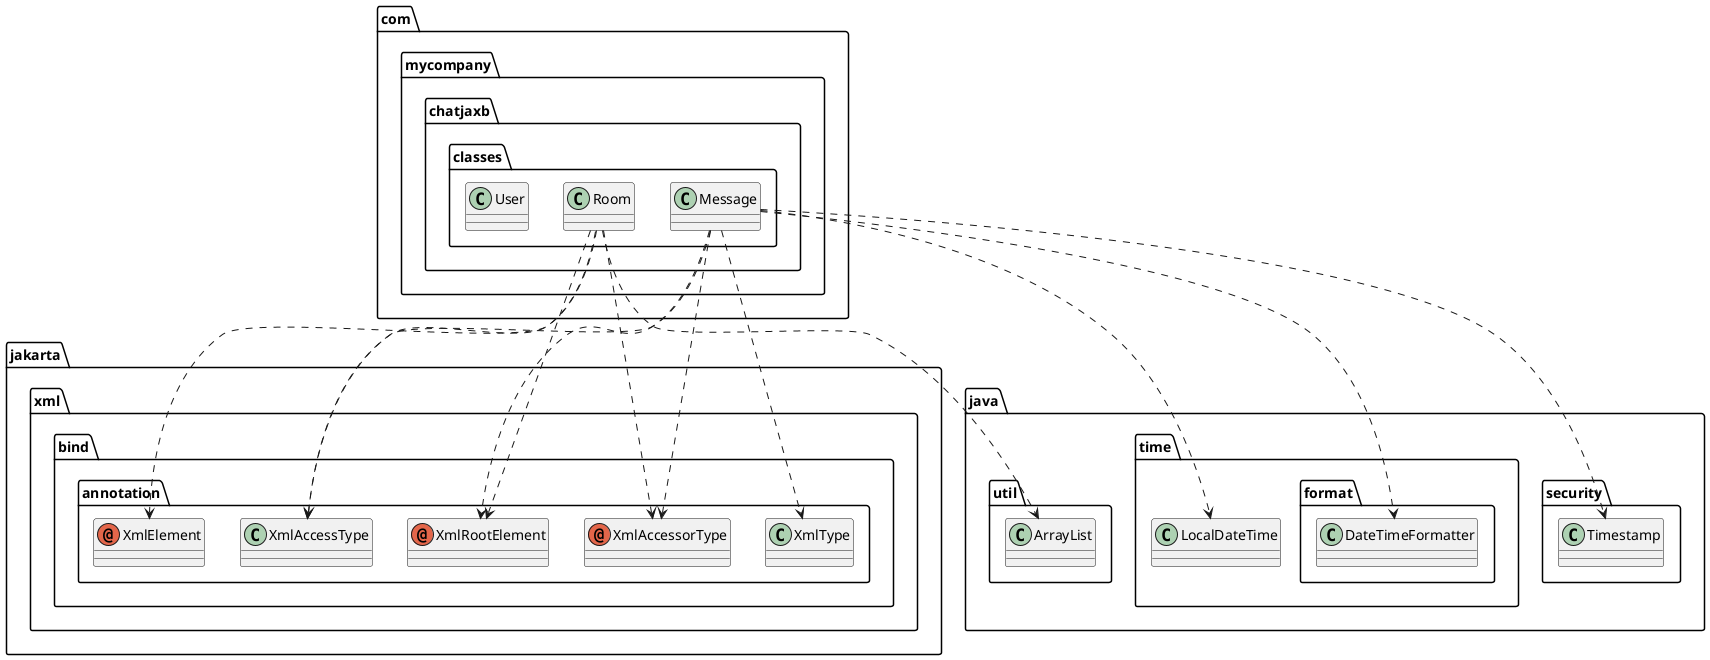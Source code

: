 @startuml
annotation jakarta.xml.bind.annotation.XmlAccessorType
annotation jakarta.xml.bind.annotation.XmlElement
annotation jakarta.xml.bind.annotation.XmlRootElement
class com.mycompany.chatjaxb.classes.Message
class com.mycompany.chatjaxb.classes.Room
class com.mycompany.chatjaxb.classes.User
class jakarta.xml.bind.annotation.XmlAccessType
class jakarta.xml.bind.annotation.XmlType
class java.security.Timestamp
class java.time.LocalDateTime
class java.time.format.DateTimeFormatter
class java.util.ArrayList
com.mycompany.chatjaxb.classes.Message ..> jakarta.xml.bind.annotation.XmlAccessorType
com.mycompany.chatjaxb.classes.Message ..> jakarta.xml.bind.annotation.XmlRootElement
com.mycompany.chatjaxb.classes.Message ..> jakarta.xml.bind.annotation.XmlAccessType
com.mycompany.chatjaxb.classes.Message ..> jakarta.xml.bind.annotation.XmlType
com.mycompany.chatjaxb.classes.Message ..> java.security.Timestamp
com.mycompany.chatjaxb.classes.Message ..> java.time.LocalDateTime
com.mycompany.chatjaxb.classes.Message ..> java.time.format.DateTimeFormatter
com.mycompany.chatjaxb.classes.Room ..> jakarta.xml.bind.annotation.XmlAccessorType
com.mycompany.chatjaxb.classes.Room ..> jakarta.xml.bind.annotation.XmlElement
com.mycompany.chatjaxb.classes.Room ..> jakarta.xml.bind.annotation.XmlRootElement
com.mycompany.chatjaxb.classes.Room ..> jakarta.xml.bind.annotation.XmlAccessType
com.mycompany.chatjaxb.classes.Room ..> java.util.ArrayList
@enduml